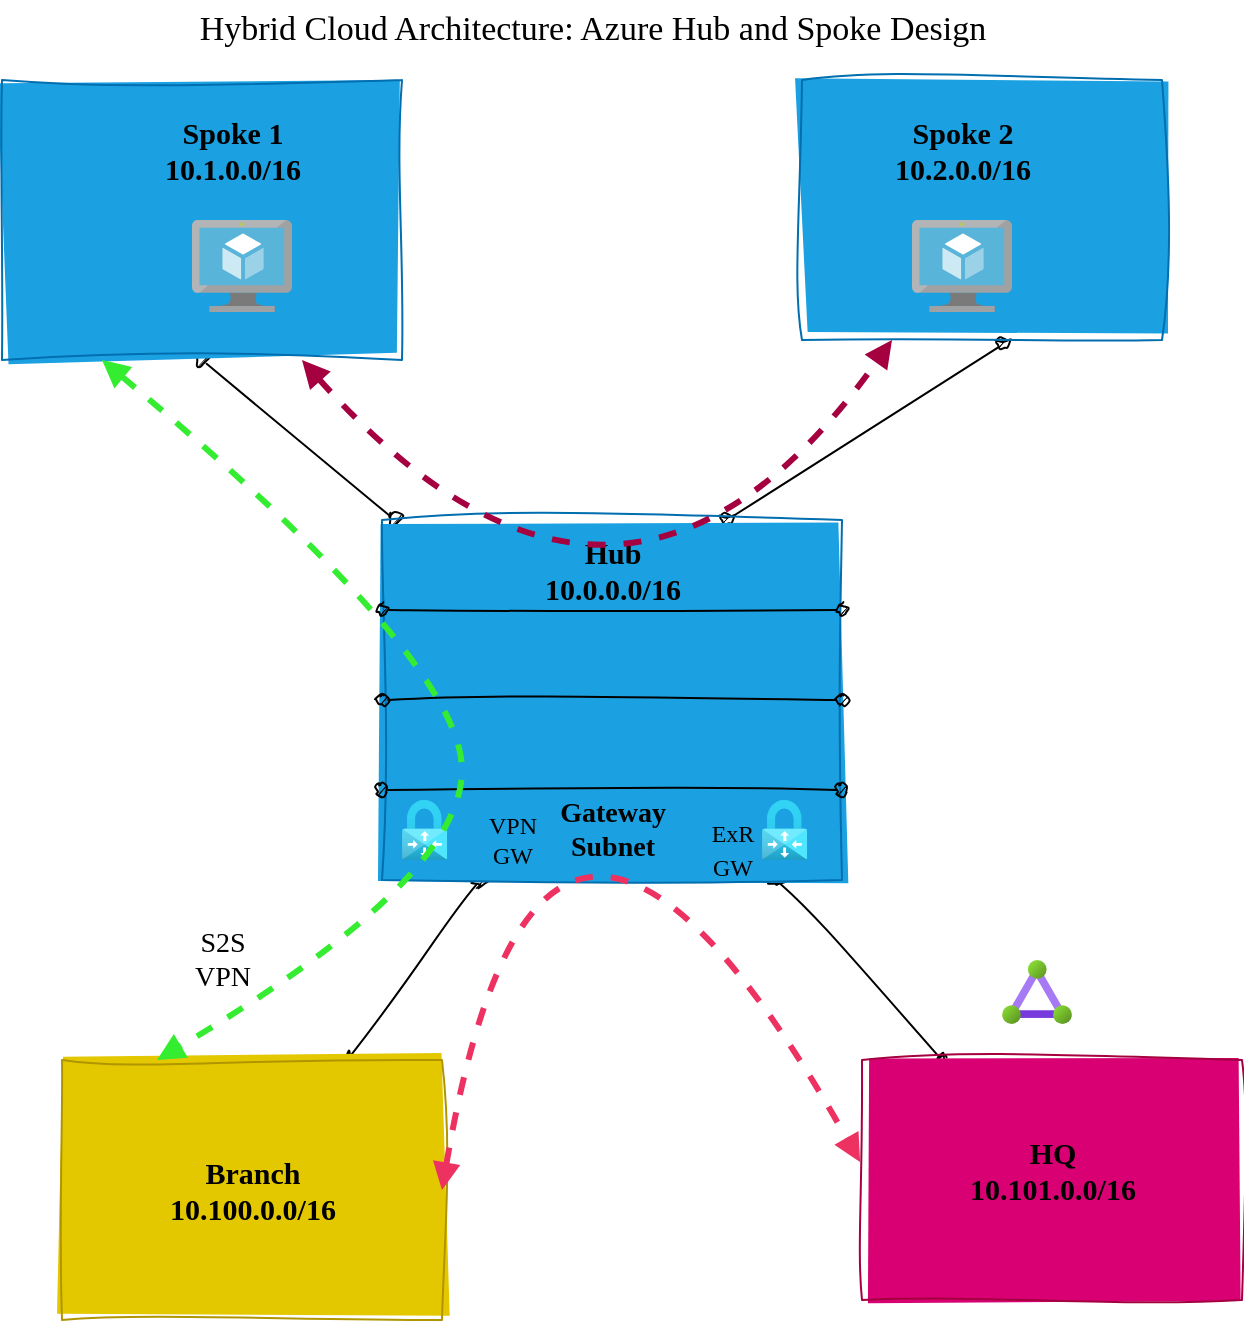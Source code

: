 <mxfile>
    <diagram id="ERRbyALEqvHstdXqxUn5" name="Single-Region">
        <mxGraphModel dx="897" dy="705" grid="1" gridSize="10" guides="1" tooltips="1" connect="1" arrows="1" fold="1" page="1" pageScale="1" pageWidth="850" pageHeight="1100" math="0" shadow="0">
            <root>
                <mxCell id="0"/>
                <mxCell id="1" parent="0"/>
                <mxCell id="40" value="&lt;font style=&quot;font-size: 17px;&quot;&gt;Hybrid Cloud Architecture: Azure Hub and Spoke Design&lt;/font&gt;" style="text;html=1;align=center;verticalAlign=middle;resizable=0;points=[];autosize=1;strokeColor=none;fillColor=none;fontSize=12;fontFamily=Comic Sans MS;" vertex="1" parent="1">
                    <mxGeometry x="180" y="30" width="470" height="30" as="geometry"/>
                </mxCell>
                <mxCell id="44" value="HQ-Branch" parent="0"/>
                <mxCell id="14" value="" style="edgeStyle=none;html=1;sketch=1;curveFitting=1;jiggle=2;disableMultiStroke=1;startArrow=oval;startFill=1;endArrow=oval;endFill=1;" edge="1" parent="44" source="2" target="13">
                    <mxGeometry relative="1" as="geometry"/>
                </mxCell>
                <mxCell id="13" value="" style="whiteSpace=wrap;html=1;rounded=0;sketch=1;curveFitting=1;jiggle=2;disableMultiStroke=1;fillColor=#d80073;fontColor=#ffffff;strokeColor=#A50040;fillStyle=solid;" vertex="1" parent="44">
                    <mxGeometry x="550" y="560" width="190" height="120" as="geometry"/>
                </mxCell>
                <mxCell id="22" value="&lt;font style=&quot;font-size: 15px;&quot; face=&quot;Comic Sans MS&quot;&gt;&lt;b&gt;HQ&lt;br&gt;10.101.0.0/16&lt;/b&gt;&lt;/font&gt;" style="text;html=1;align=center;verticalAlign=middle;resizable=0;points=[];autosize=1;strokeColor=none;fillColor=none;" vertex="1" parent="44">
                    <mxGeometry x="580" y="590" width="130" height="50" as="geometry"/>
                </mxCell>
                <mxCell id="37" value="" style="aspect=fixed;html=1;points=[];align=center;image;fontSize=12;image=img/lib/azure2/networking/ExpressRoute_Circuits.svg;fillStyle=solid;fontFamily=Comic Sans MS;" vertex="1" parent="44">
                    <mxGeometry x="620" y="510" width="35" height="32" as="geometry"/>
                </mxCell>
                <mxCell id="45" value="S2S-Branch" parent="0"/>
                <mxCell id="16" value="" style="edgeStyle=none;html=1;sketch=1;curveFitting=1;jiggle=2;disableMultiStroke=1;startArrow=oval;startFill=1;endArrow=oval;endFill=1;" edge="1" parent="45" source="2" target="15">
                    <mxGeometry relative="1" as="geometry"/>
                </mxCell>
                <mxCell id="15" value="" style="whiteSpace=wrap;html=1;rounded=0;sketch=1;curveFitting=1;jiggle=2;disableMultiStroke=1;fillStyle=solid;fillColor=#e3c800;fontColor=#000000;strokeColor=#B09500;" vertex="1" parent="45">
                    <mxGeometry x="150" y="560" width="190" height="130" as="geometry"/>
                </mxCell>
                <mxCell id="21" value="&lt;font style=&quot;font-size: 15px;&quot; face=&quot;Comic Sans MS&quot;&gt;&lt;b&gt;Branch&lt;br&gt;10.100.0.0/16&lt;/b&gt;&lt;/font&gt;" style="text;html=1;align=center;verticalAlign=middle;resizable=0;points=[];autosize=1;strokeColor=none;fillColor=none;" vertex="1" parent="45">
                    <mxGeometry x="180" y="600" width="130" height="50" as="geometry"/>
                </mxCell>
                <mxCell id="36" value="S2S&lt;br&gt;VPN" style="text;html=1;align=center;verticalAlign=middle;resizable=0;points=[];autosize=1;strokeColor=none;fillColor=none;fontSize=14;fontFamily=Comic Sans MS;" vertex="1" parent="45">
                    <mxGeometry x="205" y="485" width="50" height="50" as="geometry"/>
                </mxCell>
                <mxCell id="46" value="Hub-Spoke" parent="0"/>
                <mxCell id="5" style="edgeStyle=none;html=1;entryX=0.5;entryY=1;entryDx=0;entryDy=0;sketch=1;curveFitting=1;jiggle=2;disableMultiStroke=1;startArrow=oval;startFill=1;endArrow=oval;endFill=1;" edge="1" parent="46" source="2" target="3">
                    <mxGeometry relative="1" as="geometry"/>
                </mxCell>
                <mxCell id="10" style="edgeStyle=none;html=1;entryX=0.558;entryY=1.017;entryDx=0;entryDy=0;entryPerimeter=0;sketch=1;curveFitting=1;jiggle=2;disableMultiStroke=1;startArrow=oval;startFill=1;endArrow=oval;endFill=1;exitX=0.75;exitY=0;exitDx=0;exitDy=0;" edge="1" parent="46" source="2" target="9">
                    <mxGeometry relative="1" as="geometry"/>
                </mxCell>
                <mxCell id="2" value="" style="rounded=0;whiteSpace=wrap;html=1;sketch=1;curveFitting=1;jiggle=2;disableMultiStroke=1;fillStyle=solid;fillColor=#1ba1e2;fontColor=#ffffff;strokeColor=#006EAF;" vertex="1" parent="46">
                    <mxGeometry x="310" y="290" width="230" height="180" as="geometry"/>
                </mxCell>
                <mxCell id="20" value="&lt;font size=&quot;1&quot; face=&quot;Comic Sans MS&quot;&gt;&lt;b style=&quot;font-size: 14px;&quot;&gt;Gateway &lt;br&gt;Subnet&lt;/b&gt;&lt;/font&gt;" style="text;html=1;align=center;verticalAlign=middle;resizable=0;points=[];autosize=1;strokeColor=none;fillColor=none;" vertex="1" parent="46">
                    <mxGeometry x="385" y="420" width="80" height="50" as="geometry"/>
                </mxCell>
                <mxCell id="27" value="" style="aspect=fixed;html=1;points=[];align=center;image;fontSize=12;image=img/lib/azure2/networking/Virtual_Network_Gateways.svg;fillStyle=solid;fontFamily=Comic Sans MS;" vertex="1" parent="46">
                    <mxGeometry x="320" y="430" width="22.61" height="30" as="geometry"/>
                </mxCell>
                <mxCell id="30" style="edgeStyle=none;sketch=1;disableMultiStroke=1;html=1;exitX=1;exitY=0.75;exitDx=0;exitDy=0;entryX=0;entryY=0.75;entryDx=0;entryDy=0;fontFamily=Comic Sans MS;fontSize=15;startArrow=oval;startFill=1;endArrow=oval;endFill=1;" edge="1" parent="46" source="2" target="2">
                    <mxGeometry relative="1" as="geometry"/>
                </mxCell>
                <mxCell id="32" value="&lt;font style=&quot;font-size: 15px;&quot; face=&quot;Comic Sans MS&quot;&gt;&lt;b&gt;Hub&lt;br&gt;10.0.0.0/16&lt;/b&gt;&lt;/font&gt;" style="text;html=1;align=center;verticalAlign=middle;resizable=0;points=[];autosize=1;strokeColor=none;fillColor=none;" vertex="1" parent="46">
                    <mxGeometry x="370" y="290" width="110" height="50" as="geometry"/>
                </mxCell>
                <mxCell id="33" style="edgeStyle=none;sketch=1;disableMultiStroke=1;html=1;exitX=0;exitY=0.25;exitDx=0;exitDy=0;entryX=1;entryY=0.25;entryDx=0;entryDy=0;fontFamily=Comic Sans MS;fontSize=15;startArrow=oval;startFill=1;endArrow=oval;endFill=1;" edge="1" parent="46" source="2" target="2">
                    <mxGeometry relative="1" as="geometry"/>
                </mxCell>
                <mxCell id="34" style="edgeStyle=none;sketch=1;disableMultiStroke=1;html=1;exitX=0;exitY=0.5;exitDx=0;exitDy=0;entryX=1;entryY=0.5;entryDx=0;entryDy=0;fontFamily=Comic Sans MS;fontSize=15;startArrow=oval;startFill=1;endArrow=oval;endFill=1;" edge="1" parent="46" source="2" target="2">
                    <mxGeometry relative="1" as="geometry"/>
                </mxCell>
                <mxCell id="35" value="" style="aspect=fixed;html=1;points=[];align=center;image;fontSize=12;image=img/lib/azure2/networking/Virtual_Network_Gateways.svg;fillStyle=solid;fontFamily=Comic Sans MS;" vertex="1" parent="46">
                    <mxGeometry x="500" y="430" width="22.61" height="30" as="geometry"/>
                </mxCell>
                <mxCell id="38" value="&lt;font style=&quot;font-size: 12px;&quot;&gt;ExR&lt;br&gt;GW&lt;/font&gt;" style="text;html=1;align=center;verticalAlign=middle;resizable=0;points=[];autosize=1;strokeColor=none;fillColor=none;fontSize=14;fontFamily=Comic Sans MS;" vertex="1" parent="46">
                    <mxGeometry x="460" y="430" width="50" height="50" as="geometry"/>
                </mxCell>
                <mxCell id="39" value="VPN&lt;br&gt;GW" style="text;html=1;align=center;verticalAlign=middle;resizable=0;points=[];autosize=1;strokeColor=none;fillColor=none;fontSize=12;fontFamily=Comic Sans MS;" vertex="1" parent="46">
                    <mxGeometry x="350" y="430" width="50" height="40" as="geometry"/>
                </mxCell>
                <mxCell id="9" value="" style="rounded=0;whiteSpace=wrap;html=1;sketch=1;curveFitting=1;jiggle=2;disableMultiStroke=1;fillStyle=solid;fillColor=#1ba1e2;fontColor=#ffffff;strokeColor=#006EAF;" vertex="1" parent="46">
                    <mxGeometry x="520" y="70" width="180" height="130" as="geometry"/>
                </mxCell>
                <mxCell id="19" value="&lt;font style=&quot;font-size: 15px;&quot; face=&quot;Comic Sans MS&quot;&gt;&lt;b&gt;Spoke 2&lt;br&gt;10.2.0.0/16&lt;/b&gt;&lt;/font&gt;" style="text;html=1;align=center;verticalAlign=middle;resizable=0;points=[];autosize=1;strokeColor=none;fillColor=none;" vertex="1" parent="46">
                    <mxGeometry x="545" y="80" width="110" height="50" as="geometry"/>
                </mxCell>
                <mxCell id="3" value="" style="rounded=0;whiteSpace=wrap;html=1;sketch=1;curveFitting=1;jiggle=2;disableMultiStroke=1;fillStyle=solid;fillColor=#1ba1e2;fontColor=#ffffff;strokeColor=#006EAF;" vertex="1" parent="46">
                    <mxGeometry x="120" y="70" width="200" height="140" as="geometry"/>
                </mxCell>
                <mxCell id="53" value="" style="sketch=0;aspect=fixed;html=1;points=[];align=center;image;fontSize=12;image=img/lib/mscae/Virtual_Machine.svg;fillStyle=solid;fontFamily=Comic Sans MS;fillColor=default;" vertex="1" parent="46">
                    <mxGeometry x="215" y="140" width="50" height="46" as="geometry"/>
                </mxCell>
                <mxCell id="54" value="" style="sketch=0;aspect=fixed;html=1;points=[];align=center;image;fontSize=12;image=img/lib/mscae/Virtual_Machine.svg;fillStyle=solid;fontFamily=Comic Sans MS;fillColor=default;" vertex="1" parent="46">
                    <mxGeometry x="575" y="140" width="50" height="46" as="geometry"/>
                </mxCell>
                <mxCell id="17" value="&lt;font style=&quot;font-size: 15px;&quot; face=&quot;Comic Sans MS&quot;&gt;&lt;b&gt;Spoke 1&lt;br&gt;10.1.0.0/16&lt;/b&gt;&lt;/font&gt;" style="text;html=1;align=center;verticalAlign=middle;resizable=0;points=[];autosize=1;strokeColor=none;fillColor=none;" vertex="1" parent="46">
                    <mxGeometry x="180" y="80" width="110" height="50" as="geometry"/>
                </mxCell>
                <mxCell id="47" value="Flows" parent="0"/>
                <mxCell id="41" style="edgeStyle=none;disableMultiStroke=1;html=1;exitX=0.25;exitY=1;exitDx=0;exitDy=0;entryX=0.25;entryY=0;entryDx=0;entryDy=0;fontFamily=Comic Sans MS;fontSize=17;startArrow=block;startFill=1;endArrow=block;endFill=1;strokeWidth=3;strokeColor=#34ed31;curved=1;dashed=1;" edge="1" parent="47" source="3" target="15">
                    <mxGeometry relative="1" as="geometry">
                        <Array as="points">
                            <mxPoint x="350" y="360"/>
                            <mxPoint x="350" y="470"/>
                        </Array>
                    </mxGeometry>
                </mxCell>
                <mxCell id="42" style="edgeStyle=none;curved=1;sketch=0;disableMultiStroke=1;html=1;exitX=0.75;exitY=1;exitDx=0;exitDy=0;entryX=0.25;entryY=1;entryDx=0;entryDy=0;dashed=1;strokeColor=#A50040;strokeWidth=3;fontFamily=Comic Sans MS;fontSize=17;startArrow=block;startFill=1;endArrow=block;endFill=1;fillColor=#d80073;flowAnimation=0;" edge="1" parent="47" source="3" target="9">
                    <mxGeometry relative="1" as="geometry">
                        <Array as="points">
                            <mxPoint x="430" y="390"/>
                        </Array>
                    </mxGeometry>
                </mxCell>
                <mxCell id="43" style="edgeStyle=none;curved=1;sketch=0;disableMultiStroke=1;html=1;exitX=1;exitY=0.5;exitDx=0;exitDy=0;dashed=1;strokeColor=#ed3160;strokeWidth=3;fontFamily=Comic Sans MS;fontSize=17;startArrow=block;startFill=1;endArrow=block;endFill=1;entryX=-0.005;entryY=0.425;entryDx=0;entryDy=0;entryPerimeter=0;flowAnimation=0;" edge="1" parent="47" source="15" target="13">
                    <mxGeometry relative="1" as="geometry">
                        <Array as="points">
                            <mxPoint x="390" y="330"/>
                        </Array>
                    </mxGeometry>
                </mxCell>
            </root>
        </mxGraphModel>
    </diagram>
    <diagram id="hmn9se7fwfvmnrOLIbYU" name="Page-2">
        <mxGraphModel dx="897" dy="705" grid="1" gridSize="10" guides="1" tooltips="1" connect="1" arrows="1" fold="1" page="1" pageScale="1" pageWidth="850" pageHeight="1100" math="0" shadow="0">
            <root>
                <mxCell id="0"/>
                <mxCell id="1" parent="0"/>
            </root>
        </mxGraphModel>
    </diagram>
</mxfile>